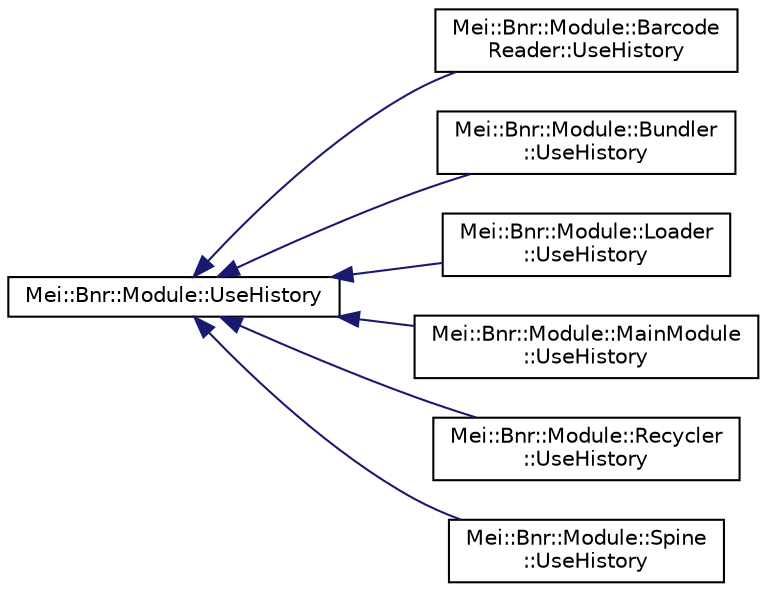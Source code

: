 digraph "Graphical Class Hierarchy"
{
  edge [fontname="Helvetica",fontsize="10",labelfontname="Helvetica",labelfontsize="10"];
  node [fontname="Helvetica",fontsize="10",shape=record];
  rankdir="LR";
  Node1 [label="Mei::Bnr::Module::UseHistory",height=0.2,width=0.4,color="black", fillcolor="white", style="filled",URL="$a00131.html",tooltip="Module::Status "];
  Node1 -> Node2 [dir="back",color="midnightblue",fontsize="10",style="solid",fontname="Helvetica"];
  Node2 [label="Mei::Bnr::Module::Barcode\lReader::UseHistory",height=0.2,width=0.4,color="black", fillcolor="white", style="filled",URL="$a00052.html",tooltip="BarcodeReader::UseHistory "];
  Node1 -> Node3 [dir="back",color="midnightblue",fontsize="10",style="solid",fontname="Helvetica"];
  Node3 [label="Mei::Bnr::Module::Bundler\l::UseHistory",height=0.2,width=0.4,color="black", fillcolor="white", style="filled",URL="$a00058.html",tooltip="Bundler::UseHistory "];
  Node1 -> Node4 [dir="back",color="midnightblue",fontsize="10",style="solid",fontname="Helvetica"];
  Node4 [label="Mei::Bnr::Module::Loader\l::UseHistory",height=0.2,width=0.4,color="black", fillcolor="white", style="filled",URL="$a00091.html",tooltip="Loader::UseHistory "];
  Node1 -> Node5 [dir="back",color="midnightblue",fontsize="10",style="solid",fontname="Helvetica"];
  Node5 [label="Mei::Bnr::Module::MainModule\l::UseHistory",height=0.2,width=0.4,color="black", fillcolor="white", style="filled",URL="$a00106.html",tooltip="MainModule::UseHistory "];
  Node1 -> Node6 [dir="back",color="midnightblue",fontsize="10",style="solid",fontname="Helvetica"];
  Node6 [label="Mei::Bnr::Module::Recycler\l::UseHistory",height=0.2,width=0.4,color="black", fillcolor="white", style="filled",URL="$a00118.html",tooltip="Recycler::UseHistory "];
  Node1 -> Node7 [dir="back",color="midnightblue",fontsize="10",style="solid",fontname="Helvetica"];
  Node7 [label="Mei::Bnr::Module::Spine\l::UseHistory",height=0.2,width=0.4,color="black", fillcolor="white", style="filled",URL="$a00126.html",tooltip="Spine::UseHistory "];
}
